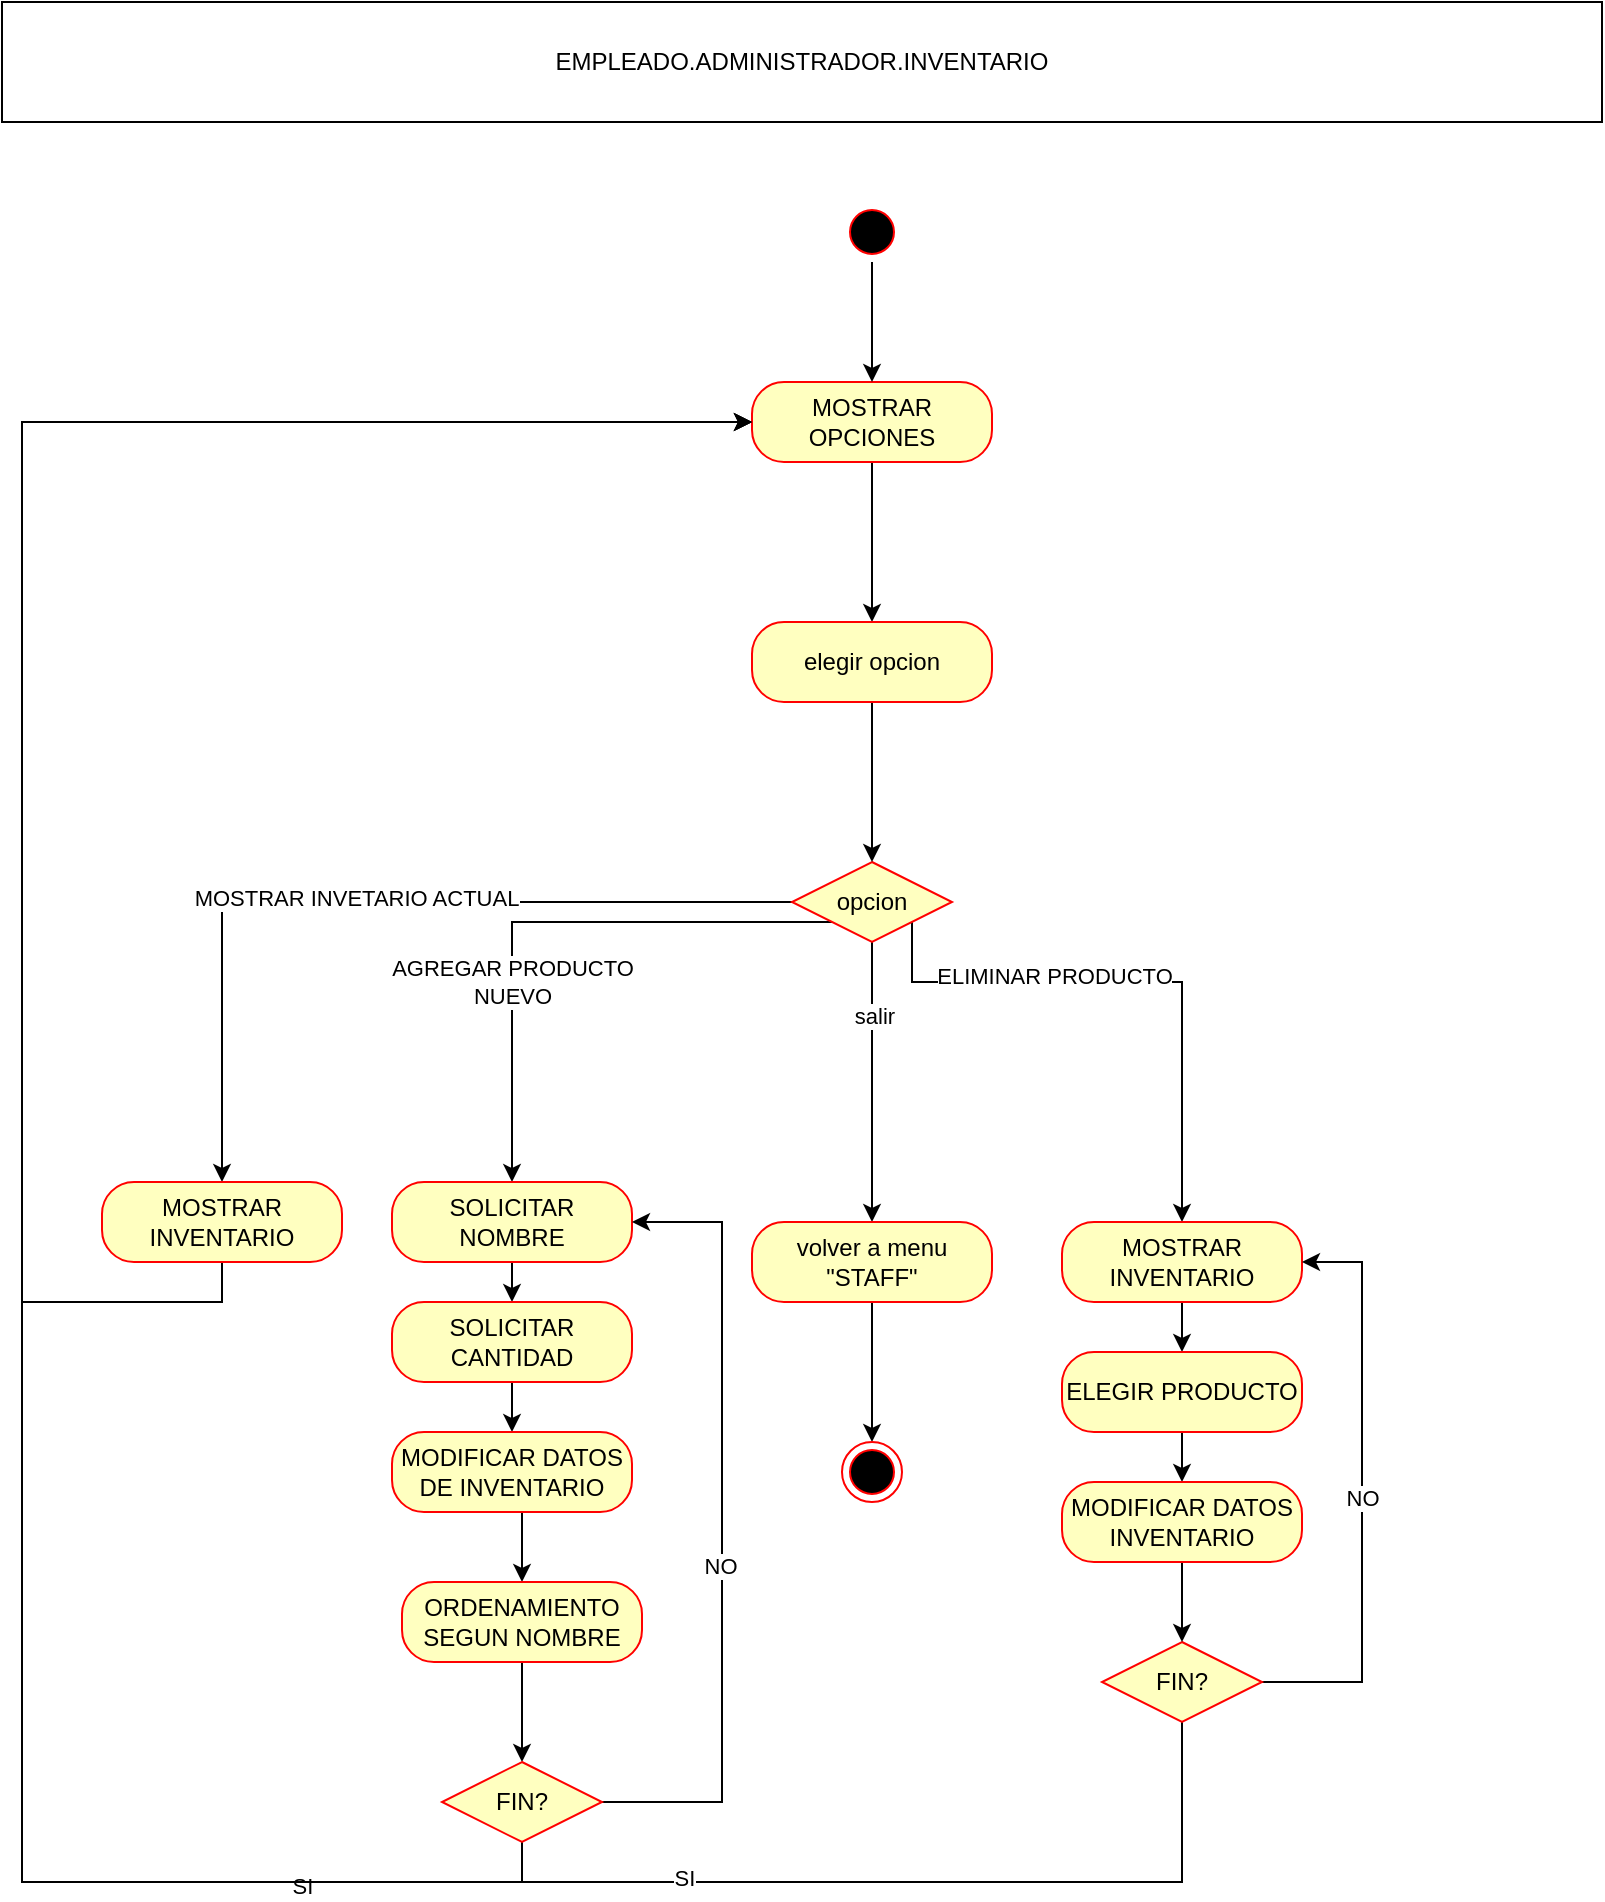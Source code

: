 <mxfile version="24.2.5" type="device">
  <diagram name="Página-1" id="ZFdUnDDiafkuoBSfY1BW">
    <mxGraphModel dx="744" dy="2045" grid="1" gridSize="10" guides="1" tooltips="1" connect="1" arrows="1" fold="1" page="1" pageScale="1" pageWidth="827" pageHeight="1169" math="0" shadow="0">
      <root>
        <mxCell id="0" />
        <mxCell id="1" parent="0" />
        <mxCell id="ZT4FtvJ5IYKsCDx0NmHo-33" value="" style="edgeStyle=orthogonalEdgeStyle;rounded=0;orthogonalLoop=1;jettySize=auto;html=1;" edge="1" parent="1" source="ZT4FtvJ5IYKsCDx0NmHo-1" target="ZT4FtvJ5IYKsCDx0NmHo-6">
          <mxGeometry relative="1" as="geometry" />
        </mxCell>
        <mxCell id="ZT4FtvJ5IYKsCDx0NmHo-1" value="MOSTRAR OPCIONES" style="rounded=1;whiteSpace=wrap;html=1;arcSize=40;fontColor=#000000;fillColor=#ffffc0;strokeColor=#ff0000;" vertex="1" parent="1">
          <mxGeometry x="375" y="110" width="120" height="40" as="geometry" />
        </mxCell>
        <mxCell id="ZT4FtvJ5IYKsCDx0NmHo-8" style="edgeStyle=orthogonalEdgeStyle;rounded=0;orthogonalLoop=1;jettySize=auto;html=1;exitX=0.5;exitY=1;exitDx=0;exitDy=0;entryX=0.5;entryY=0;entryDx=0;entryDy=0;" edge="1" parent="1" source="ZT4FtvJ5IYKsCDx0NmHo-2" target="ZT4FtvJ5IYKsCDx0NmHo-15">
          <mxGeometry relative="1" as="geometry">
            <mxPoint x="435" y="490" as="targetPoint" />
          </mxGeometry>
        </mxCell>
        <mxCell id="ZT4FtvJ5IYKsCDx0NmHo-9" value="salir" style="edgeLabel;html=1;align=center;verticalAlign=middle;resizable=0;points=[];" vertex="1" connectable="0" parent="ZT4FtvJ5IYKsCDx0NmHo-8">
          <mxGeometry x="-0.481" y="1" relative="1" as="geometry">
            <mxPoint as="offset" />
          </mxGeometry>
        </mxCell>
        <mxCell id="ZT4FtvJ5IYKsCDx0NmHo-34" style="edgeStyle=orthogonalEdgeStyle;rounded=0;orthogonalLoop=1;jettySize=auto;html=1;exitX=0;exitY=0.5;exitDx=0;exitDy=0;entryX=0.5;entryY=0;entryDx=0;entryDy=0;" edge="1" parent="1" source="ZT4FtvJ5IYKsCDx0NmHo-2" target="ZT4FtvJ5IYKsCDx0NmHo-36">
          <mxGeometry relative="1" as="geometry">
            <mxPoint x="200" y="370" as="targetPoint" />
          </mxGeometry>
        </mxCell>
        <mxCell id="ZT4FtvJ5IYKsCDx0NmHo-35" value="MOSTRAR INVETARIO ACTUAL" style="edgeLabel;html=1;align=center;verticalAlign=middle;resizable=0;points=[];" vertex="1" connectable="0" parent="ZT4FtvJ5IYKsCDx0NmHo-34">
          <mxGeometry x="0.029" y="-2" relative="1" as="geometry">
            <mxPoint as="offset" />
          </mxGeometry>
        </mxCell>
        <mxCell id="ZT4FtvJ5IYKsCDx0NmHo-37" style="edgeStyle=orthogonalEdgeStyle;rounded=0;orthogonalLoop=1;jettySize=auto;html=1;exitX=0;exitY=1;exitDx=0;exitDy=0;entryX=0.5;entryY=0;entryDx=0;entryDy=0;" edge="1" parent="1" source="ZT4FtvJ5IYKsCDx0NmHo-2" target="ZT4FtvJ5IYKsCDx0NmHo-39">
          <mxGeometry relative="1" as="geometry">
            <mxPoint x="300" y="500" as="targetPoint" />
          </mxGeometry>
        </mxCell>
        <mxCell id="ZT4FtvJ5IYKsCDx0NmHo-38" value="AGREGAR PRODUCTO&lt;div&gt;NUEVO&lt;/div&gt;" style="edgeLabel;html=1;align=center;verticalAlign=middle;resizable=0;points=[];" vertex="1" connectable="0" parent="ZT4FtvJ5IYKsCDx0NmHo-37">
          <mxGeometry x="0.25" y="3" relative="1" as="geometry">
            <mxPoint x="-3" y="8" as="offset" />
          </mxGeometry>
        </mxCell>
        <mxCell id="ZT4FtvJ5IYKsCDx0NmHo-53" style="edgeStyle=orthogonalEdgeStyle;rounded=0;orthogonalLoop=1;jettySize=auto;html=1;exitX=1;exitY=1;exitDx=0;exitDy=0;entryX=0.5;entryY=0;entryDx=0;entryDy=0;" edge="1" parent="1" source="ZT4FtvJ5IYKsCDx0NmHo-2" target="ZT4FtvJ5IYKsCDx0NmHo-52">
          <mxGeometry relative="1" as="geometry">
            <Array as="points">
              <mxPoint x="455" y="410" />
              <mxPoint x="590" y="410" />
            </Array>
          </mxGeometry>
        </mxCell>
        <mxCell id="ZT4FtvJ5IYKsCDx0NmHo-55" value="ELIMINAR PRODUCTO" style="edgeLabel;html=1;align=center;verticalAlign=middle;resizable=0;points=[];" vertex="1" connectable="0" parent="ZT4FtvJ5IYKsCDx0NmHo-53">
          <mxGeometry x="-0.294" y="3" relative="1" as="geometry">
            <mxPoint as="offset" />
          </mxGeometry>
        </mxCell>
        <mxCell id="ZT4FtvJ5IYKsCDx0NmHo-2" value="opcion" style="rhombus;whiteSpace=wrap;html=1;fontColor=#000000;fillColor=#ffffc0;strokeColor=#ff0000;" vertex="1" parent="1">
          <mxGeometry x="395" y="350" width="80" height="40" as="geometry" />
        </mxCell>
        <mxCell id="ZT4FtvJ5IYKsCDx0NmHo-3" value="EMPLEADO.ADMINISTRADOR.INVENTARIO" style="rounded=0;whiteSpace=wrap;html=1;" vertex="1" parent="1">
          <mxGeometry y="-80" width="800" height="60" as="geometry" />
        </mxCell>
        <mxCell id="ZT4FtvJ5IYKsCDx0NmHo-22" style="edgeStyle=orthogonalEdgeStyle;rounded=0;orthogonalLoop=1;jettySize=auto;html=1;exitX=0.5;exitY=1;exitDx=0;exitDy=0;entryX=0.5;entryY=0;entryDx=0;entryDy=0;" edge="1" parent="1" source="ZT4FtvJ5IYKsCDx0NmHo-6" target="ZT4FtvJ5IYKsCDx0NmHo-2">
          <mxGeometry relative="1" as="geometry" />
        </mxCell>
        <mxCell id="ZT4FtvJ5IYKsCDx0NmHo-6" value="elegir opcion" style="rounded=1;whiteSpace=wrap;html=1;arcSize=40;fontColor=#000000;fillColor=#ffffc0;strokeColor=#ff0000;" vertex="1" parent="1">
          <mxGeometry x="375" y="230" width="120" height="40" as="geometry" />
        </mxCell>
        <mxCell id="ZT4FtvJ5IYKsCDx0NmHo-19" style="edgeStyle=orthogonalEdgeStyle;rounded=0;orthogonalLoop=1;jettySize=auto;html=1;exitX=0.5;exitY=1;exitDx=0;exitDy=0;entryX=0.5;entryY=0;entryDx=0;entryDy=0;" edge="1" parent="1" source="ZT4FtvJ5IYKsCDx0NmHo-15" target="ZT4FtvJ5IYKsCDx0NmHo-16">
          <mxGeometry relative="1" as="geometry" />
        </mxCell>
        <mxCell id="ZT4FtvJ5IYKsCDx0NmHo-15" value="volver a menu &quot;STAFF&quot;" style="rounded=1;whiteSpace=wrap;html=1;arcSize=40;fontColor=#000000;fillColor=#ffffc0;strokeColor=#ff0000;" vertex="1" parent="1">
          <mxGeometry x="375" y="530" width="120" height="40" as="geometry" />
        </mxCell>
        <mxCell id="ZT4FtvJ5IYKsCDx0NmHo-16" value="" style="ellipse;html=1;shape=endState;fillColor=#000000;strokeColor=#ff0000;" vertex="1" parent="1">
          <mxGeometry x="420" y="640" width="30" height="30" as="geometry" />
        </mxCell>
        <mxCell id="ZT4FtvJ5IYKsCDx0NmHo-25" style="edgeStyle=orthogonalEdgeStyle;rounded=0;orthogonalLoop=1;jettySize=auto;html=1;exitX=0.5;exitY=1;exitDx=0;exitDy=0;entryX=0.5;entryY=0;entryDx=0;entryDy=0;" edge="1" parent="1" source="ZT4FtvJ5IYKsCDx0NmHo-23" target="ZT4FtvJ5IYKsCDx0NmHo-1">
          <mxGeometry relative="1" as="geometry" />
        </mxCell>
        <mxCell id="ZT4FtvJ5IYKsCDx0NmHo-23" value="" style="ellipse;html=1;shape=startState;fillColor=#000000;strokeColor=#ff0000;" vertex="1" parent="1">
          <mxGeometry x="420" y="20" width="30" height="30" as="geometry" />
        </mxCell>
        <mxCell id="ZT4FtvJ5IYKsCDx0NmHo-62" style="edgeStyle=orthogonalEdgeStyle;rounded=0;orthogonalLoop=1;jettySize=auto;html=1;exitX=0.5;exitY=1;exitDx=0;exitDy=0;entryX=0;entryY=0.5;entryDx=0;entryDy=0;" edge="1" parent="1" source="ZT4FtvJ5IYKsCDx0NmHo-36" target="ZT4FtvJ5IYKsCDx0NmHo-1">
          <mxGeometry relative="1" as="geometry">
            <Array as="points">
              <mxPoint x="110" y="570" />
              <mxPoint x="10" y="570" />
              <mxPoint x="10" y="130" />
            </Array>
          </mxGeometry>
        </mxCell>
        <mxCell id="ZT4FtvJ5IYKsCDx0NmHo-36" value="MOSTRAR INVENTARIO" style="rounded=1;whiteSpace=wrap;html=1;arcSize=40;fontColor=#000000;fillColor=#ffffc0;strokeColor=#ff0000;" vertex="1" parent="1">
          <mxGeometry x="50" y="510" width="120" height="40" as="geometry" />
        </mxCell>
        <mxCell id="ZT4FtvJ5IYKsCDx0NmHo-47" style="edgeStyle=orthogonalEdgeStyle;rounded=0;orthogonalLoop=1;jettySize=auto;html=1;exitX=0.5;exitY=1;exitDx=0;exitDy=0;entryX=0.5;entryY=0;entryDx=0;entryDy=0;" edge="1" parent="1" source="ZT4FtvJ5IYKsCDx0NmHo-39" target="ZT4FtvJ5IYKsCDx0NmHo-40">
          <mxGeometry relative="1" as="geometry" />
        </mxCell>
        <mxCell id="ZT4FtvJ5IYKsCDx0NmHo-39" value="SOLICITAR NOMBRE&lt;span style=&quot;color: rgba(0, 0, 0, 0); font-family: monospace; font-size: 0px; text-align: start; text-wrap: nowrap;&quot;&gt;%3CmxGraphModel%3E%3Croot%3E%3CmxCell%20id%3D%220%22%2F%3E%3CmxCell%20id%3D%221%22%20parent%3D%220%22%2F%3E%3CmxCell%20id%3D%222%22%20value%3D%22volver%20a%20menu%20%26quot%3BSTAFF%26quot%3B%22%20style%3D%22rounded%3D1%3BwhiteSpace%3Dwrap%3Bhtml%3D1%3BarcSize%3D40%3BfontColor%3D%23000000%3BfillColor%3D%23ffffc0%3BstrokeColor%3D%23ff0000%3B%22%20vertex%3D%221%22%20parent%3D%221%22%3E%3CmxGeometry%20x%3D%22375%22%20y%3D%22530%22%20width%3D%22120%22%20height%3D%2240%22%20as%3D%22geometry%22%2F%3E%3C%2FmxCell%3E%3C%2Froot%3E%3C%2FmxGraphModel%3E&lt;/span&gt;" style="rounded=1;whiteSpace=wrap;html=1;arcSize=40;fontColor=#000000;fillColor=#ffffc0;strokeColor=#ff0000;" vertex="1" parent="1">
          <mxGeometry x="195" y="510" width="120" height="40" as="geometry" />
        </mxCell>
        <mxCell id="ZT4FtvJ5IYKsCDx0NmHo-48" style="edgeStyle=orthogonalEdgeStyle;rounded=0;orthogonalLoop=1;jettySize=auto;html=1;exitX=0.5;exitY=1;exitDx=0;exitDy=0;" edge="1" parent="1" source="ZT4FtvJ5IYKsCDx0NmHo-40" target="ZT4FtvJ5IYKsCDx0NmHo-42">
          <mxGeometry relative="1" as="geometry" />
        </mxCell>
        <mxCell id="ZT4FtvJ5IYKsCDx0NmHo-40" value="SOLICITAR&lt;div&gt;CANTIDAD&lt;/div&gt;" style="rounded=1;whiteSpace=wrap;html=1;arcSize=40;fontColor=#000000;fillColor=#ffffc0;strokeColor=#ff0000;" vertex="1" parent="1">
          <mxGeometry x="195" y="570" width="120" height="40" as="geometry" />
        </mxCell>
        <mxCell id="ZT4FtvJ5IYKsCDx0NmHo-49" style="edgeStyle=orthogonalEdgeStyle;rounded=0;orthogonalLoop=1;jettySize=auto;html=1;exitX=0.5;exitY=1;exitDx=0;exitDy=0;entryX=0.5;entryY=0;entryDx=0;entryDy=0;" edge="1" parent="1" source="ZT4FtvJ5IYKsCDx0NmHo-42" target="ZT4FtvJ5IYKsCDx0NmHo-43">
          <mxGeometry relative="1" as="geometry" />
        </mxCell>
        <mxCell id="ZT4FtvJ5IYKsCDx0NmHo-42" value="MODIFICAR DATOS DE INVENTARIO" style="rounded=1;whiteSpace=wrap;html=1;arcSize=40;fontColor=#000000;fillColor=#ffffc0;strokeColor=#ff0000;" vertex="1" parent="1">
          <mxGeometry x="195" y="635" width="120" height="40" as="geometry" />
        </mxCell>
        <mxCell id="ZT4FtvJ5IYKsCDx0NmHo-50" style="edgeStyle=orthogonalEdgeStyle;rounded=0;orthogonalLoop=1;jettySize=auto;html=1;exitX=0.5;exitY=1;exitDx=0;exitDy=0;entryX=0.5;entryY=0;entryDx=0;entryDy=0;" edge="1" parent="1" source="ZT4FtvJ5IYKsCDx0NmHo-43" target="ZT4FtvJ5IYKsCDx0NmHo-44">
          <mxGeometry relative="1" as="geometry" />
        </mxCell>
        <mxCell id="ZT4FtvJ5IYKsCDx0NmHo-43" value="ORDENAMIENTO SEGUN NOMBRE" style="rounded=1;whiteSpace=wrap;html=1;arcSize=40;fontColor=#000000;fillColor=#ffffc0;strokeColor=#ff0000;" vertex="1" parent="1">
          <mxGeometry x="200" y="710" width="120" height="40" as="geometry" />
        </mxCell>
        <mxCell id="ZT4FtvJ5IYKsCDx0NmHo-45" style="edgeStyle=orthogonalEdgeStyle;rounded=0;orthogonalLoop=1;jettySize=auto;html=1;exitX=1;exitY=0.5;exitDx=0;exitDy=0;entryX=1;entryY=0.5;entryDx=0;entryDy=0;" edge="1" parent="1" source="ZT4FtvJ5IYKsCDx0NmHo-44" target="ZT4FtvJ5IYKsCDx0NmHo-39">
          <mxGeometry relative="1" as="geometry">
            <Array as="points">
              <mxPoint x="360" y="820" />
              <mxPoint x="360" y="530" />
            </Array>
          </mxGeometry>
        </mxCell>
        <mxCell id="ZT4FtvJ5IYKsCDx0NmHo-46" value="NO" style="edgeLabel;html=1;align=center;verticalAlign=middle;resizable=0;points=[];" vertex="1" connectable="0" parent="ZT4FtvJ5IYKsCDx0NmHo-45">
          <mxGeometry x="-0.097" y="1" relative="1" as="geometry">
            <mxPoint as="offset" />
          </mxGeometry>
        </mxCell>
        <mxCell id="ZT4FtvJ5IYKsCDx0NmHo-60" style="edgeStyle=orthogonalEdgeStyle;rounded=0;orthogonalLoop=1;jettySize=auto;html=1;exitX=0.5;exitY=1;exitDx=0;exitDy=0;entryX=0;entryY=0.5;entryDx=0;entryDy=0;" edge="1" parent="1" source="ZT4FtvJ5IYKsCDx0NmHo-44" target="ZT4FtvJ5IYKsCDx0NmHo-1">
          <mxGeometry relative="1" as="geometry">
            <mxPoint x="259.889" y="910" as="targetPoint" />
            <Array as="points">
              <mxPoint x="260" y="860" />
              <mxPoint x="10" y="860" />
              <mxPoint x="10" y="130" />
            </Array>
          </mxGeometry>
        </mxCell>
        <mxCell id="ZT4FtvJ5IYKsCDx0NmHo-63" value="SI" style="edgeLabel;html=1;align=center;verticalAlign=middle;resizable=0;points=[];" vertex="1" connectable="0" parent="ZT4FtvJ5IYKsCDx0NmHo-60">
          <mxGeometry x="-0.809" y="2" relative="1" as="geometry">
            <mxPoint as="offset" />
          </mxGeometry>
        </mxCell>
        <mxCell id="ZT4FtvJ5IYKsCDx0NmHo-44" value="FIN?" style="rhombus;whiteSpace=wrap;html=1;fontColor=#000000;fillColor=#ffffc0;strokeColor=#ff0000;" vertex="1" parent="1">
          <mxGeometry x="220" y="800" width="80" height="40" as="geometry" />
        </mxCell>
        <mxCell id="ZT4FtvJ5IYKsCDx0NmHo-56" style="edgeStyle=orthogonalEdgeStyle;rounded=0;orthogonalLoop=1;jettySize=auto;html=1;exitX=0.5;exitY=1;exitDx=0;exitDy=0;entryX=0.5;entryY=0;entryDx=0;entryDy=0;" edge="1" parent="1" source="ZT4FtvJ5IYKsCDx0NmHo-52" target="ZT4FtvJ5IYKsCDx0NmHo-54">
          <mxGeometry relative="1" as="geometry" />
        </mxCell>
        <mxCell id="ZT4FtvJ5IYKsCDx0NmHo-52" value="MOSTRAR INVENTARIO" style="rounded=1;whiteSpace=wrap;html=1;arcSize=40;fontColor=#000000;fillColor=#ffffc0;strokeColor=#ff0000;" vertex="1" parent="1">
          <mxGeometry x="530" y="530" width="120" height="40" as="geometry" />
        </mxCell>
        <mxCell id="ZT4FtvJ5IYKsCDx0NmHo-70" style="edgeStyle=orthogonalEdgeStyle;rounded=0;orthogonalLoop=1;jettySize=auto;html=1;exitX=0.5;exitY=1;exitDx=0;exitDy=0;entryX=0.5;entryY=0;entryDx=0;entryDy=0;" edge="1" parent="1" source="ZT4FtvJ5IYKsCDx0NmHo-54" target="ZT4FtvJ5IYKsCDx0NmHo-69">
          <mxGeometry relative="1" as="geometry" />
        </mxCell>
        <mxCell id="ZT4FtvJ5IYKsCDx0NmHo-54" value="ELEGIR PRODUCTO" style="rounded=1;whiteSpace=wrap;html=1;arcSize=40;fontColor=#000000;fillColor=#ffffc0;strokeColor=#ff0000;" vertex="1" parent="1">
          <mxGeometry x="530" y="595" width="120" height="40" as="geometry" />
        </mxCell>
        <mxCell id="ZT4FtvJ5IYKsCDx0NmHo-58" style="edgeStyle=orthogonalEdgeStyle;rounded=0;orthogonalLoop=1;jettySize=auto;html=1;exitX=1;exitY=0.5;exitDx=0;exitDy=0;entryX=1;entryY=0.5;entryDx=0;entryDy=0;" edge="1" parent="1" source="ZT4FtvJ5IYKsCDx0NmHo-57" target="ZT4FtvJ5IYKsCDx0NmHo-52">
          <mxGeometry relative="1" as="geometry">
            <Array as="points">
              <mxPoint x="680" y="760" />
              <mxPoint x="680" y="550" />
            </Array>
          </mxGeometry>
        </mxCell>
        <mxCell id="ZT4FtvJ5IYKsCDx0NmHo-66" value="NO" style="edgeLabel;html=1;align=center;verticalAlign=middle;resizable=0;points=[];" vertex="1" connectable="0" parent="ZT4FtvJ5IYKsCDx0NmHo-58">
          <mxGeometry x="-0.02" relative="1" as="geometry">
            <mxPoint as="offset" />
          </mxGeometry>
        </mxCell>
        <mxCell id="ZT4FtvJ5IYKsCDx0NmHo-64" style="edgeStyle=orthogonalEdgeStyle;rounded=0;orthogonalLoop=1;jettySize=auto;html=1;exitX=0.5;exitY=1;exitDx=0;exitDy=0;entryX=0;entryY=0.5;entryDx=0;entryDy=0;" edge="1" parent="1" source="ZT4FtvJ5IYKsCDx0NmHo-57" target="ZT4FtvJ5IYKsCDx0NmHo-1">
          <mxGeometry relative="1" as="geometry">
            <Array as="points">
              <mxPoint x="590" y="860" />
              <mxPoint x="10" y="860" />
              <mxPoint x="10" y="130" />
            </Array>
          </mxGeometry>
        </mxCell>
        <mxCell id="ZT4FtvJ5IYKsCDx0NmHo-65" value="SI" style="edgeLabel;html=1;align=center;verticalAlign=middle;resizable=0;points=[];" vertex="1" connectable="0" parent="ZT4FtvJ5IYKsCDx0NmHo-64">
          <mxGeometry x="-0.625" y="-2" relative="1" as="geometry">
            <mxPoint as="offset" />
          </mxGeometry>
        </mxCell>
        <mxCell id="ZT4FtvJ5IYKsCDx0NmHo-57" value="FIN?" style="rhombus;whiteSpace=wrap;html=1;fontColor=#000000;fillColor=#ffffc0;strokeColor=#ff0000;" vertex="1" parent="1">
          <mxGeometry x="550" y="740" width="80" height="40" as="geometry" />
        </mxCell>
        <mxCell id="ZT4FtvJ5IYKsCDx0NmHo-71" style="edgeStyle=orthogonalEdgeStyle;rounded=0;orthogonalLoop=1;jettySize=auto;html=1;exitX=0.5;exitY=1;exitDx=0;exitDy=0;entryX=0.5;entryY=0;entryDx=0;entryDy=0;" edge="1" parent="1" source="ZT4FtvJ5IYKsCDx0NmHo-69" target="ZT4FtvJ5IYKsCDx0NmHo-57">
          <mxGeometry relative="1" as="geometry" />
        </mxCell>
        <mxCell id="ZT4FtvJ5IYKsCDx0NmHo-69" value="MODIFICAR DATOS INVENTARIO" style="rounded=1;whiteSpace=wrap;html=1;arcSize=40;fontColor=#000000;fillColor=#ffffc0;strokeColor=#ff0000;" vertex="1" parent="1">
          <mxGeometry x="530" y="660" width="120" height="40" as="geometry" />
        </mxCell>
      </root>
    </mxGraphModel>
  </diagram>
</mxfile>
